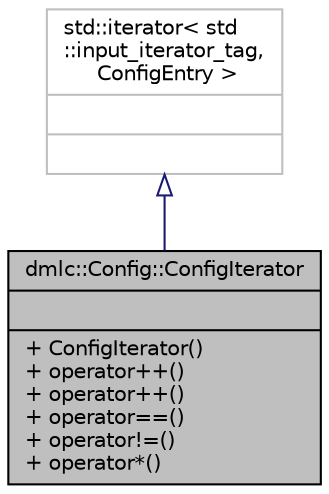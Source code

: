 digraph "dmlc::Config::ConfigIterator"
{
 // LATEX_PDF_SIZE
  edge [fontname="Helvetica",fontsize="10",labelfontname="Helvetica",labelfontsize="10"];
  node [fontname="Helvetica",fontsize="10",shape=record];
  Node1 [label="{dmlc::Config::ConfigIterator\n||+ ConfigIterator()\l+ operator++()\l+ operator++()\l+ operator==()\l+ operator!=()\l+ operator*()\l}",height=0.2,width=0.4,color="black", fillcolor="grey75", style="filled", fontcolor="black",tooltip="iterator class"];
  Node2 -> Node1 [dir="back",color="midnightblue",fontsize="10",style="solid",arrowtail="onormal",fontname="Helvetica"];
  Node2 [label="{std::iterator\< std\l::input_iterator_tag,\l ConfigEntry \>\n||}",height=0.2,width=0.4,color="grey75", fillcolor="white", style="filled",tooltip=" "];
}

